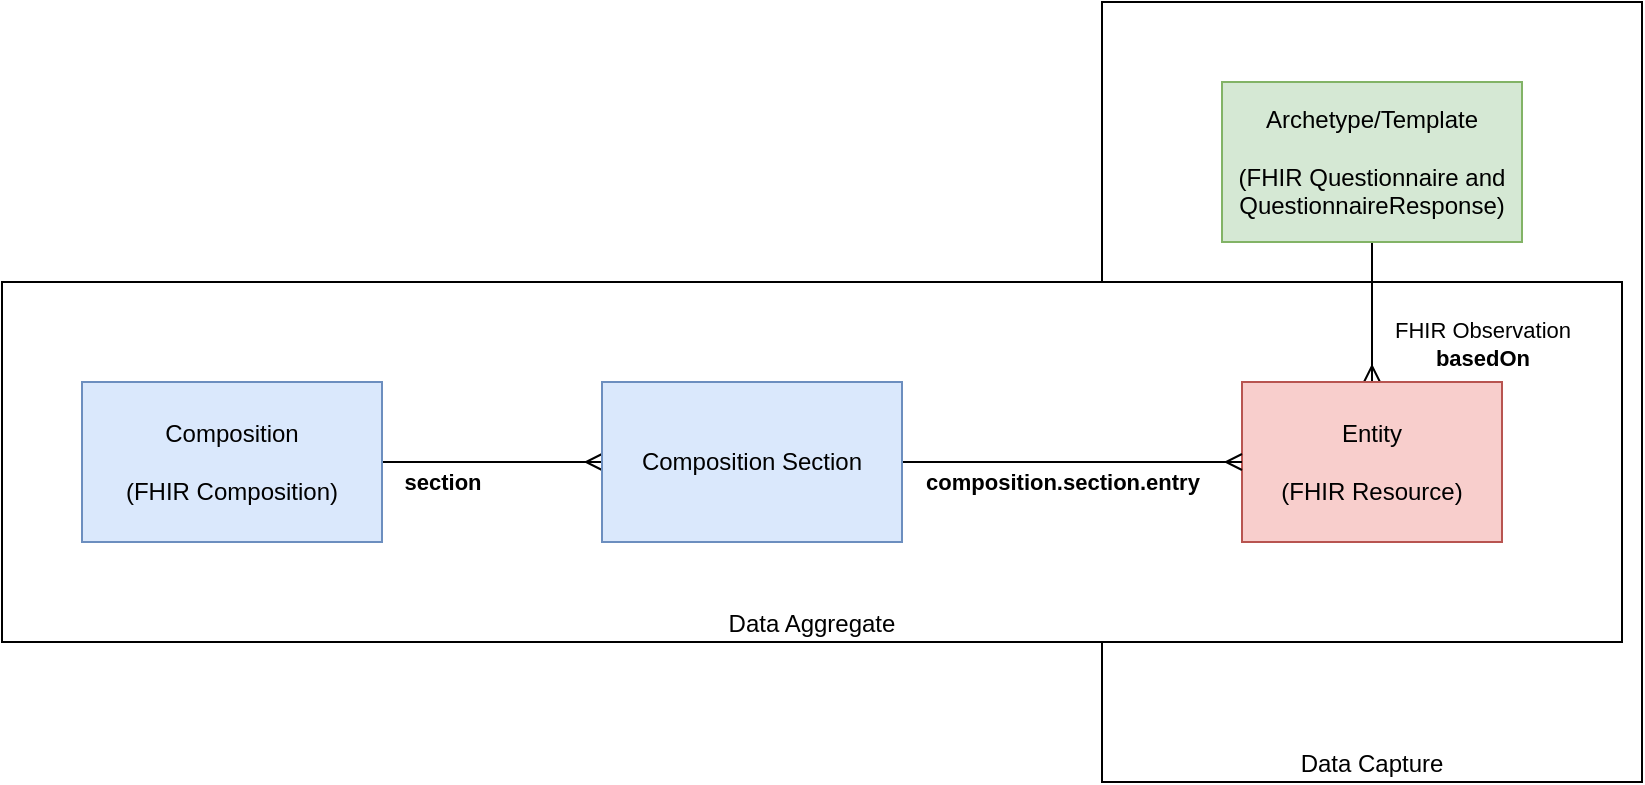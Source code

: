 <mxfile version="27.1.6">
  <diagram name="Page-1" id="B3fR873dCyqSvVCb6Dkg">
    <mxGraphModel grid="1" page="1" gridSize="10" guides="1" tooltips="1" connect="1" arrows="1" fold="1" pageScale="1" pageWidth="850" pageHeight="1100" math="0" shadow="0">
      <root>
        <mxCell id="0" />
        <mxCell id="1" parent="0" />
        <mxCell id="Wlj88OMTx_fnJnA9LAmV-20" value="Data Capture" style="rounded=0;whiteSpace=wrap;html=1;verticalAlign=bottom;" vertex="1" parent="1">
          <mxGeometry x="610" y="-110" width="270" height="390" as="geometry" />
        </mxCell>
        <mxCell id="Wlj88OMTx_fnJnA9LAmV-21" value="Data Aggregate" style="rounded=0;whiteSpace=wrap;html=1;verticalAlign=bottom;fillColor=default;shadow=0;" vertex="1" parent="1">
          <mxGeometry x="60" y="30" width="810" height="180" as="geometry" />
        </mxCell>
        <mxCell id="Wlj88OMTx_fnJnA9LAmV-10" style="edgeStyle=orthogonalEdgeStyle;rounded=0;orthogonalLoop=1;jettySize=auto;html=1;entryX=0;entryY=0.5;entryDx=0;entryDy=0;endArrow=ERmany;endFill=0;" edge="1" parent="1" source="Wlj88OMTx_fnJnA9LAmV-1" target="Wlj88OMTx_fnJnA9LAmV-9">
          <mxGeometry relative="1" as="geometry" />
        </mxCell>
        <mxCell id="Wlj88OMTx_fnJnA9LAmV-18" value="&lt;b&gt;section&lt;/b&gt;" style="edgeLabel;html=1;align=center;verticalAlign=middle;resizable=0;points=[];" connectable="0" vertex="1" parent="Wlj88OMTx_fnJnA9LAmV-10">
          <mxGeometry x="-0.018" y="-4" relative="1" as="geometry">
            <mxPoint x="-24" y="6" as="offset" />
          </mxGeometry>
        </mxCell>
        <mxCell id="Wlj88OMTx_fnJnA9LAmV-1" value="Composition&lt;div&gt;&lt;br&gt;(FHIR Composition)&lt;/div&gt;" style="html=1;whiteSpace=wrap;fillColor=#dae8fc;strokeColor=#6c8ebf;" vertex="1" parent="1">
          <mxGeometry x="100" y="80" width="150" height="80" as="geometry" />
        </mxCell>
        <mxCell id="Wlj88OMTx_fnJnA9LAmV-5" style="edgeStyle=orthogonalEdgeStyle;rounded=0;orthogonalLoop=1;jettySize=auto;html=1;endArrow=ERmany;endFill=0;" edge="1" parent="1" source="Wlj88OMTx_fnJnA9LAmV-2" target="Wlj88OMTx_fnJnA9LAmV-3">
          <mxGeometry relative="1" as="geometry" />
        </mxCell>
        <mxCell id="Wlj88OMTx_fnJnA9LAmV-17" value="FHIR Observation&lt;br&gt;&lt;b&gt;basedOn&lt;/b&gt;" style="edgeLabel;html=1;align=center;verticalAlign=middle;resizable=0;points=[];" connectable="0" vertex="1" parent="Wlj88OMTx_fnJnA9LAmV-5">
          <mxGeometry x="-0.02" y="-2" relative="1" as="geometry">
            <mxPoint x="57" y="16" as="offset" />
          </mxGeometry>
        </mxCell>
        <mxCell id="Wlj88OMTx_fnJnA9LAmV-2" value="&lt;div&gt;Archetype/Template&lt;/div&gt;&lt;div&gt;&lt;br&gt;(FHIR Questionnaire and QuestionnaireResponse)&lt;/div&gt;" style="html=1;whiteSpace=wrap;fillColor=#d5e8d4;strokeColor=#82b366;" vertex="1" parent="1">
          <mxGeometry x="670" y="-70" width="150" height="80" as="geometry" />
        </mxCell>
        <mxCell id="Wlj88OMTx_fnJnA9LAmV-3" value="Entity&lt;br&gt;&lt;br&gt;(FHIR Resource)" style="html=1;whiteSpace=wrap;fillColor=#f8cecc;strokeColor=#b85450;" vertex="1" parent="1">
          <mxGeometry x="680" y="80" width="130" height="80" as="geometry" />
        </mxCell>
        <mxCell id="Wlj88OMTx_fnJnA9LAmV-12" value="&lt;b&gt;composition.section.entry&lt;/b&gt;" style="edgeStyle=orthogonalEdgeStyle;rounded=0;orthogonalLoop=1;jettySize=auto;html=1;endArrow=ERmany;endFill=0;" edge="1" parent="1" source="Wlj88OMTx_fnJnA9LAmV-9" target="Wlj88OMTx_fnJnA9LAmV-3">
          <mxGeometry x="-0.059" y="-10" relative="1" as="geometry">
            <mxPoint as="offset" />
          </mxGeometry>
        </mxCell>
        <mxCell id="Wlj88OMTx_fnJnA9LAmV-9" value="Composition Section" style="html=1;whiteSpace=wrap;fillColor=#dae8fc;strokeColor=#6c8ebf;" vertex="1" parent="1">
          <mxGeometry x="360" y="80" width="150" height="80" as="geometry" />
        </mxCell>
      </root>
    </mxGraphModel>
  </diagram>
</mxfile>
